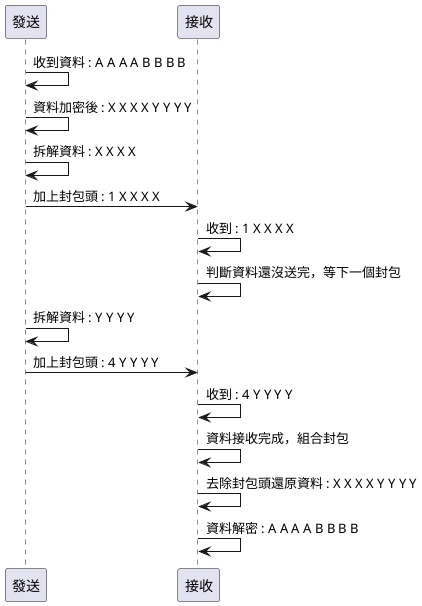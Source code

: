@startuml
發送 -> 發送: 收到資料 : A A A A B B B B
發送 -> 發送: 資料加密後 : X X X X Y Y Y Y
發送 -> 發送: 拆解資料 : X X X X 
發送 -> 接收: 加上封包頭 : 1 X X X X
接收 -> 接收: 收到 : 1 X X X X
接收 -> 接收: 判斷資料還沒送完，等下一個封包
發送 -> 發送: 拆解資料 : Y Y Y Y
發送 -> 接收: 加上封包頭 : 4 Y Y Y Y
接收 -> 接收: 收到 : 4 Y Y Y Y
接收 -> 接收: 資料接收完成，組合封包
接收 -> 接收: 去除封包頭還原資料 : X X X X Y Y Y Y
接收 -> 接收: 資料解密 : A A A A B B B B
@enduml

